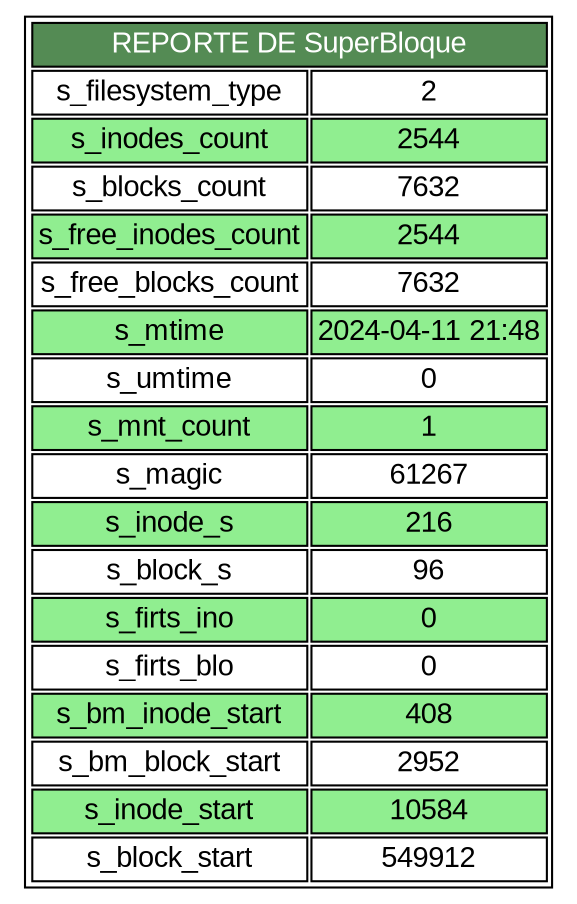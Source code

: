 digraph SuperBloque{
node [ shape=none fontname=Arial ]
n1 [ label = <
<table>
<tr><td colspan="2" bgcolor="palegreen4"><font color="white">REPORTE DE SuperBloque</font></td></tr>
<tr><td bgcolor="white">s_filesystem_type</td><td bgcolor="white">2</td></tr>
<tr><td bgcolor="palegreen2">s_inodes_count</td><td bgcolor="palegreen2">2544</td></tr>
<tr><td bgcolor="white">s_blocks_count</td><td bgcolor="white">7632</td></tr>
<tr><td bgcolor="palegreen2">s_free_inodes_count</td><td bgcolor="palegreen2">2544</td></tr>
<tr><td bgcolor="white">s_free_blocks_count</td><td bgcolor="white">7632</td></tr>
<tr><td bgcolor="palegreen2">s_mtime</td><td bgcolor="palegreen2">2024-04-11 21:48</td></tr>
<tr><td bgcolor="white">s_umtime</td><td bgcolor="white">0</td></tr>
<tr><td bgcolor="palegreen2">s_mnt_count</td><td bgcolor="palegreen2">1</td></tr>
<tr><td bgcolor="white">s_magic</td><td bgcolor="white">61267</td></tr>
<tr><td bgcolor="palegreen2">s_inode_s</td><td bgcolor="palegreen2">216</td></tr>
<tr><td bgcolor="white">s_block_s</td><td bgcolor="white">96</td></tr>
<tr><td bgcolor="palegreen2">s_firts_ino</td><td bgcolor="palegreen2">0</td></tr>
<tr><td bgcolor="white">s_firts_blo</td><td bgcolor="white">0</td></tr>
<tr><td bgcolor="palegreen2">s_bm_inode_start</td><td bgcolor="palegreen2">408</td></tr>
<tr><td bgcolor="white">s_bm_block_start</td><td bgcolor="white">2952</td></tr>
<tr><td bgcolor="palegreen2">s_inode_start</td><td bgcolor="palegreen2">10584</td></tr>
<tr><td bgcolor="white">s_block_start</td><td bgcolor="white">549912</td></tr>
</table>
> ]
}
